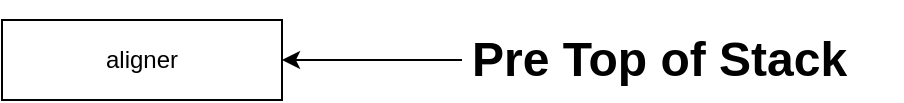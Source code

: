 <mxfile version="16.6.2" type="github">
  <diagram id="d_kelk01pUE1jKnP3URO" name="Page-1">
    <mxGraphModel dx="868" dy="388" grid="1" gridSize="10" guides="1" tooltips="1" connect="1" arrows="1" fold="1" page="1" pageScale="1" pageWidth="850" pageHeight="1100" math="0" shadow="0">
      <root>
        <mxCell id="0" />
        <mxCell id="1" parent="0" />
        <mxCell id="uXBMOKKRQQdfkrVLRq0o-1" value="aligner" style="rounded=0;whiteSpace=wrap;html=1;" vertex="1" parent="1">
          <mxGeometry x="150" y="400" width="140" height="40" as="geometry" />
        </mxCell>
        <mxCell id="uXBMOKKRQQdfkrVLRq0o-3" style="edgeStyle=orthogonalEdgeStyle;rounded=0;orthogonalLoop=1;jettySize=auto;html=1;entryX=1;entryY=0.5;entryDx=0;entryDy=0;" edge="1" parent="1" source="uXBMOKKRQQdfkrVLRq0o-2" target="uXBMOKKRQQdfkrVLRq0o-1">
          <mxGeometry relative="1" as="geometry" />
        </mxCell>
        <mxCell id="uXBMOKKRQQdfkrVLRq0o-2" value="&lt;h1&gt;Pre Top of Stack&lt;br&gt;&lt;/h1&gt;&lt;p&gt;&lt;br&gt;&lt;/p&gt;" style="text;html=1;strokeColor=none;fillColor=none;spacing=5;spacingTop=-20;whiteSpace=wrap;overflow=hidden;rounded=0;" vertex="1" parent="1">
          <mxGeometry x="380" y="400" width="220" height="40" as="geometry" />
        </mxCell>
      </root>
    </mxGraphModel>
  </diagram>
</mxfile>
